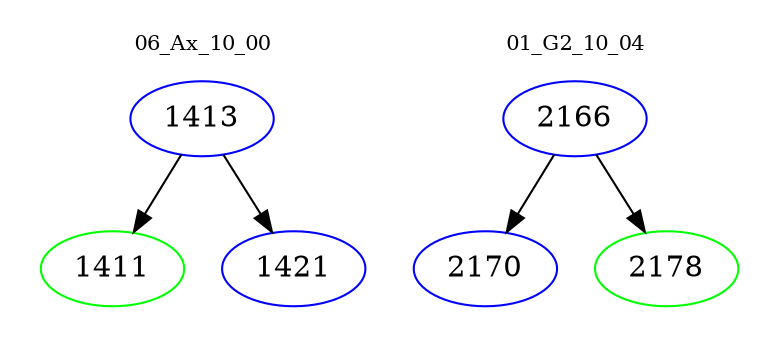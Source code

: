 digraph{
subgraph cluster_0 {
color = white
label = "06_Ax_10_00";
fontsize=10;
T0_1413 [label="1413", color="blue"]
T0_1413 -> T0_1411 [color="black"]
T0_1411 [label="1411", color="green"]
T0_1413 -> T0_1421 [color="black"]
T0_1421 [label="1421", color="blue"]
}
subgraph cluster_1 {
color = white
label = "01_G2_10_04";
fontsize=10;
T1_2166 [label="2166", color="blue"]
T1_2166 -> T1_2170 [color="black"]
T1_2170 [label="2170", color="blue"]
T1_2166 -> T1_2178 [color="black"]
T1_2178 [label="2178", color="green"]
}
}
